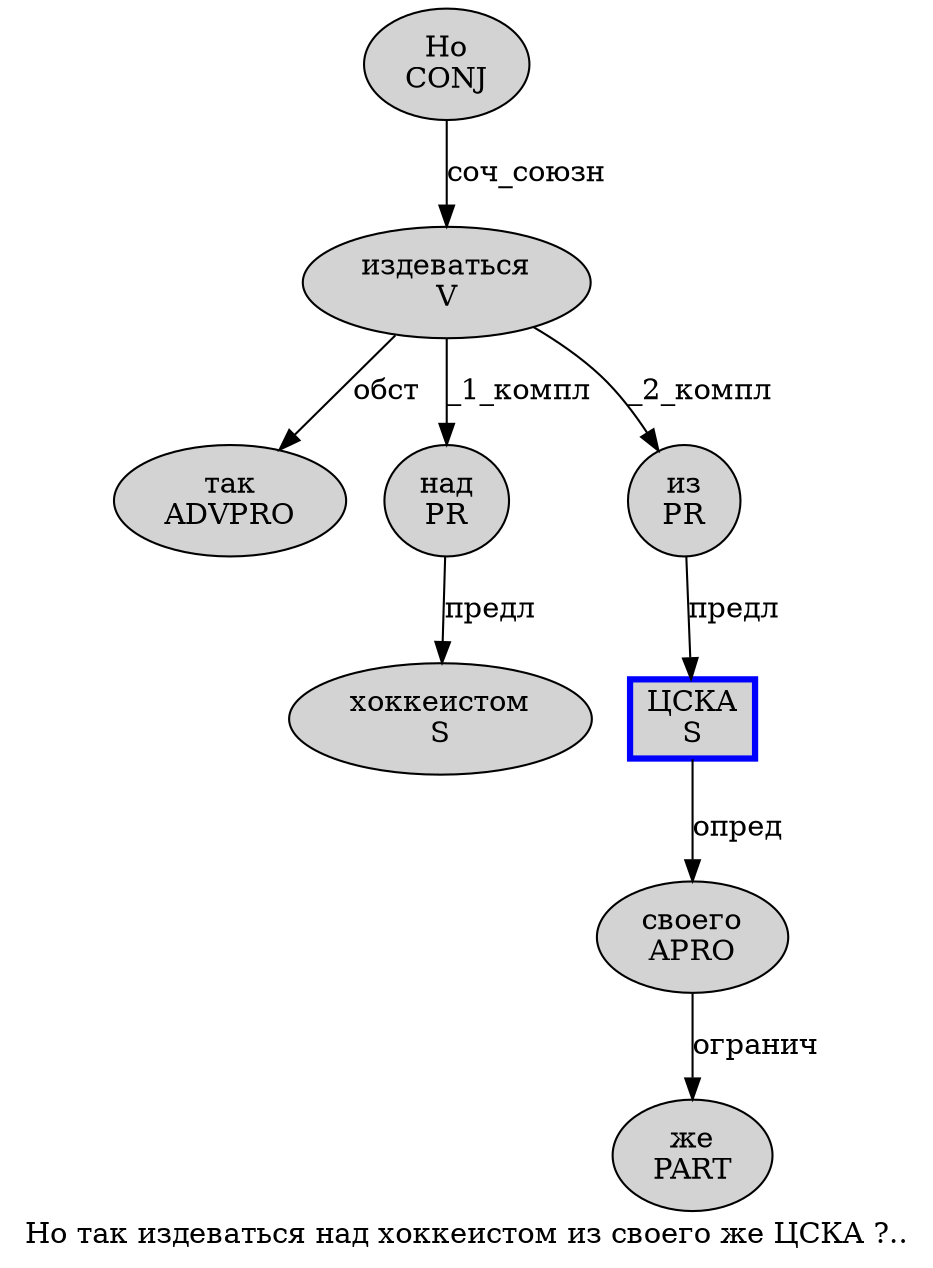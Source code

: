 digraph SENTENCE_3327 {
	graph [label="Но так издеваться над хоккеистом из своего же ЦСКА ?.."]
	node [style=filled]
		0 [label="Но
CONJ" color="" fillcolor=lightgray penwidth=1 shape=ellipse]
		1 [label="так
ADVPRO" color="" fillcolor=lightgray penwidth=1 shape=ellipse]
		2 [label="издеваться
V" color="" fillcolor=lightgray penwidth=1 shape=ellipse]
		3 [label="над
PR" color="" fillcolor=lightgray penwidth=1 shape=ellipse]
		4 [label="хоккеистом
S" color="" fillcolor=lightgray penwidth=1 shape=ellipse]
		5 [label="из
PR" color="" fillcolor=lightgray penwidth=1 shape=ellipse]
		6 [label="своего
APRO" color="" fillcolor=lightgray penwidth=1 shape=ellipse]
		7 [label="же
PART" color="" fillcolor=lightgray penwidth=1 shape=ellipse]
		8 [label="ЦСКА
S" color=blue fillcolor=lightgray penwidth=3 shape=box]
			6 -> 7 [label="огранич"]
			2 -> 1 [label="обст"]
			2 -> 3 [label="_1_компл"]
			2 -> 5 [label="_2_компл"]
			3 -> 4 [label="предл"]
			0 -> 2 [label="соч_союзн"]
			8 -> 6 [label="опред"]
			5 -> 8 [label="предл"]
}